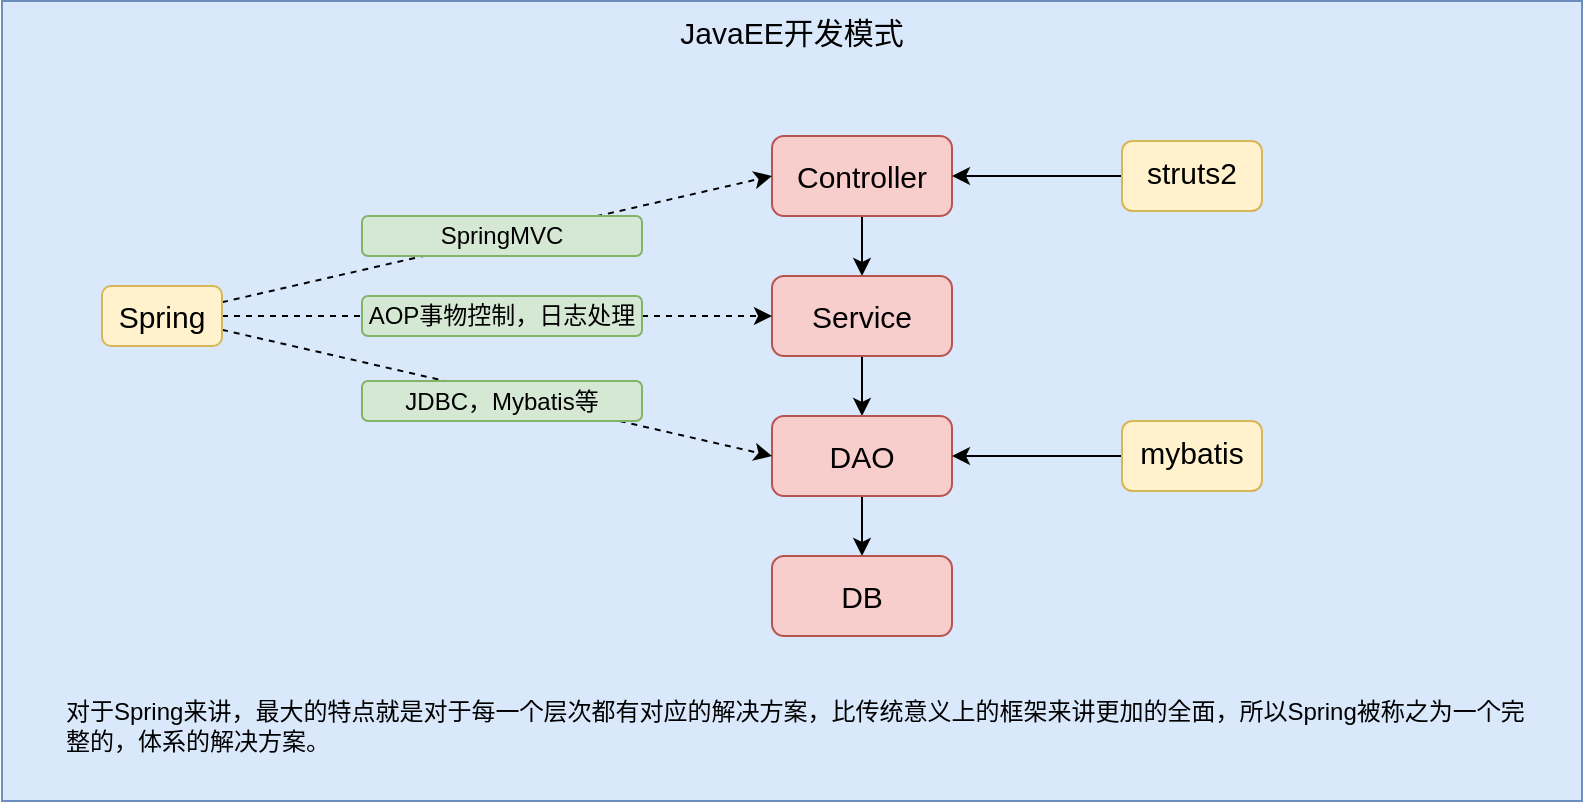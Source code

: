 <mxfile version="16.5.1" type="device"><diagram id="yLGoPuNfiSBA21X6xr7O" name="第 1 页"><mxGraphModel dx="1933" dy="758" grid="1" gridSize="10" guides="1" tooltips="1" connect="1" arrows="1" fold="1" page="1" pageScale="1" pageWidth="827" pageHeight="1169" math="0" shadow="0"><root><mxCell id="0"/><mxCell id="1" parent="0"/><mxCell id="nBQRDbo-CIs8iDTaRPxC-2" value="JavaEE开发模式" style="rounded=0;whiteSpace=wrap;html=1;verticalAlign=top;fontSize=15;fillColor=#dae8fc;strokeColor=#6c8ebf;" vertex="1" parent="1"><mxGeometry x="-120" y="62.5" width="790" height="400" as="geometry"/></mxCell><mxCell id="nBQRDbo-CIs8iDTaRPxC-43" value="" style="edgeStyle=none;rounded=0;orthogonalLoop=1;jettySize=auto;html=1;fontSize=12;entryX=0.5;entryY=0;entryDx=0;entryDy=0;" edge="1" parent="1" source="nBQRDbo-CIs8iDTaRPxC-3" target="nBQRDbo-CIs8iDTaRPxC-4"><mxGeometry relative="1" as="geometry"><mxPoint x="310" y="190" as="targetPoint"/></mxGeometry></mxCell><mxCell id="nBQRDbo-CIs8iDTaRPxC-3" value="Controller" style="rounded=1;whiteSpace=wrap;html=1;fontSize=15;fillColor=#f8cecc;strokeColor=#b85450;" vertex="1" parent="1"><mxGeometry x="265" y="130" width="90" height="40" as="geometry"/></mxCell><mxCell id="nBQRDbo-CIs8iDTaRPxC-47" style="edgeStyle=none;rounded=0;orthogonalLoop=1;jettySize=auto;html=1;entryX=0.5;entryY=0;entryDx=0;entryDy=0;fontSize=12;" edge="1" parent="1" source="nBQRDbo-CIs8iDTaRPxC-4" target="nBQRDbo-CIs8iDTaRPxC-5"><mxGeometry relative="1" as="geometry"/></mxCell><mxCell id="nBQRDbo-CIs8iDTaRPxC-4" value="Service" style="rounded=1;whiteSpace=wrap;html=1;fontSize=15;fillColor=#f8cecc;strokeColor=#b85450;" vertex="1" parent="1"><mxGeometry x="265" y="200" width="90" height="40" as="geometry"/></mxCell><mxCell id="nBQRDbo-CIs8iDTaRPxC-45" value="" style="edgeStyle=none;rounded=0;orthogonalLoop=1;jettySize=auto;html=1;fontSize=12;entryX=0.5;entryY=0;entryDx=0;entryDy=0;" edge="1" parent="1" source="nBQRDbo-CIs8iDTaRPxC-5" target="nBQRDbo-CIs8iDTaRPxC-6"><mxGeometry relative="1" as="geometry"/></mxCell><mxCell id="nBQRDbo-CIs8iDTaRPxC-5" value="DAO" style="rounded=1;whiteSpace=wrap;html=1;fontSize=15;fillColor=#f8cecc;strokeColor=#b85450;" vertex="1" parent="1"><mxGeometry x="265" y="270" width="90" height="40" as="geometry"/></mxCell><mxCell id="nBQRDbo-CIs8iDTaRPxC-6" value="DB" style="rounded=1;whiteSpace=wrap;html=1;fontSize=15;fillColor=#f8cecc;strokeColor=#b85450;" vertex="1" parent="1"><mxGeometry x="265" y="340" width="90" height="40" as="geometry"/></mxCell><mxCell id="nBQRDbo-CIs8iDTaRPxC-9" value="" style="edgeStyle=orthogonalEdgeStyle;rounded=0;orthogonalLoop=1;jettySize=auto;html=1;fontSize=15;" edge="1" parent="1" source="nBQRDbo-CIs8iDTaRPxC-8" target="nBQRDbo-CIs8iDTaRPxC-3"><mxGeometry relative="1" as="geometry"/></mxCell><mxCell id="nBQRDbo-CIs8iDTaRPxC-8" value="struts2" style="rounded=1;whiteSpace=wrap;html=1;fillColor=#fff2cc;strokeColor=#d6b656;align=center;verticalAlign=top;fontSize=15;" vertex="1" parent="1"><mxGeometry x="440" y="132.5" width="70" height="35" as="geometry"/></mxCell><mxCell id="nBQRDbo-CIs8iDTaRPxC-10" style="edgeStyle=orthogonalEdgeStyle;rounded=0;orthogonalLoop=1;jettySize=auto;html=1;exitX=0.5;exitY=1;exitDx=0;exitDy=0;fontSize=15;" edge="1" parent="1" source="nBQRDbo-CIs8iDTaRPxC-8" target="nBQRDbo-CIs8iDTaRPxC-8"><mxGeometry relative="1" as="geometry"/></mxCell><mxCell id="nBQRDbo-CIs8iDTaRPxC-12" value="" style="edgeStyle=orthogonalEdgeStyle;rounded=0;orthogonalLoop=1;jettySize=auto;html=1;fontSize=15;" edge="1" parent="1" source="nBQRDbo-CIs8iDTaRPxC-11" target="nBQRDbo-CIs8iDTaRPxC-5"><mxGeometry relative="1" as="geometry"/></mxCell><mxCell id="nBQRDbo-CIs8iDTaRPxC-11" value="mybatis" style="rounded=1;whiteSpace=wrap;html=1;fillColor=#fff2cc;strokeColor=#d6b656;align=center;verticalAlign=top;fontSize=15;" vertex="1" parent="1"><mxGeometry x="440" y="272.5" width="70" height="35" as="geometry"/></mxCell><mxCell id="nBQRDbo-CIs8iDTaRPxC-35" style="edgeStyle=none;rounded=0;orthogonalLoop=1;jettySize=auto;html=1;entryX=0;entryY=0.5;entryDx=0;entryDy=0;dashed=1;fontSize=12;" edge="1" parent="1" source="nBQRDbo-CIs8iDTaRPxC-13" target="nBQRDbo-CIs8iDTaRPxC-4"><mxGeometry relative="1" as="geometry"/></mxCell><mxCell id="nBQRDbo-CIs8iDTaRPxC-39" style="edgeStyle=none;rounded=0;orthogonalLoop=1;jettySize=auto;html=1;entryX=0;entryY=0.5;entryDx=0;entryDy=0;dashed=1;fontSize=12;" edge="1" parent="1" source="nBQRDbo-CIs8iDTaRPxC-13" target="nBQRDbo-CIs8iDTaRPxC-5"><mxGeometry relative="1" as="geometry"/></mxCell><mxCell id="nBQRDbo-CIs8iDTaRPxC-40" style="edgeStyle=none;rounded=0;orthogonalLoop=1;jettySize=auto;html=1;entryX=0;entryY=0.5;entryDx=0;entryDy=0;dashed=1;fontSize=12;" edge="1" parent="1" source="nBQRDbo-CIs8iDTaRPxC-13" target="nBQRDbo-CIs8iDTaRPxC-3"><mxGeometry relative="1" as="geometry"/></mxCell><mxCell id="nBQRDbo-CIs8iDTaRPxC-13" value="Spring" style="rounded=1;whiteSpace=wrap;html=1;fillColor=#fff2cc;strokeColor=#d6b656;align=center;verticalAlign=top;fontSize=15;" vertex="1" parent="1"><mxGeometry x="-70" y="205" width="60" height="30" as="geometry"/></mxCell><mxCell id="nBQRDbo-CIs8iDTaRPxC-24" value="AOP事物控制，日志处理" style="rounded=1;whiteSpace=wrap;html=1;fontSize=12;fillColor=#d5e8d4;strokeColor=#82b366;" vertex="1" parent="1"><mxGeometry x="60" y="210" width="140" height="20" as="geometry"/></mxCell><mxCell id="nBQRDbo-CIs8iDTaRPxC-20" value="SpringMVC" style="rounded=1;whiteSpace=wrap;html=1;fontSize=12;fillColor=#d5e8d4;strokeColor=#82b366;" vertex="1" parent="1"><mxGeometry x="60" y="170" width="140" height="20" as="geometry"/></mxCell><mxCell id="nBQRDbo-CIs8iDTaRPxC-37" style="edgeStyle=none;rounded=0;orthogonalLoop=1;jettySize=auto;html=1;exitX=0.5;exitY=1;exitDx=0;exitDy=0;dashed=1;fontSize=12;" edge="1" parent="1" source="nBQRDbo-CIs8iDTaRPxC-26" target="nBQRDbo-CIs8iDTaRPxC-26"><mxGeometry relative="1" as="geometry"/></mxCell><mxCell id="nBQRDbo-CIs8iDTaRPxC-26" value="JDBC，Mybatis等" style="rounded=1;whiteSpace=wrap;html=1;fontSize=12;fillColor=#d5e8d4;strokeColor=#82b366;" vertex="1" parent="1"><mxGeometry x="60" y="252.5" width="140" height="20" as="geometry"/></mxCell><mxCell id="nBQRDbo-CIs8iDTaRPxC-41" value="对于Spring来讲，最大的特点就是对于每一个层次都有对应的解决方案，比传统意义上的框架来讲更加的全面，所以Spring被称之为一个完整的，体系的解决方案。" style="text;html=1;strokeColor=none;fillColor=none;align=left;verticalAlign=middle;whiteSpace=wrap;rounded=0;fontSize=12;" vertex="1" parent="1"><mxGeometry x="-90" y="410" width="740" height="30" as="geometry"/></mxCell></root></mxGraphModel></diagram></mxfile>